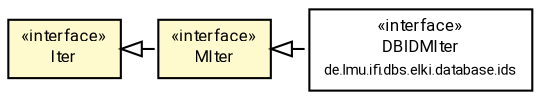 #!/usr/local/bin/dot
#
# Class diagram 
# Generated by UMLGraph version R5_7_2-60-g0e99a6 (http://www.spinellis.gr/umlgraph/)
#

digraph G {
	graph [fontnames="svg"]
	edge [fontname="Roboto",fontsize=7,labelfontname="Roboto",labelfontsize=7,color="black"];
	node [fontname="Roboto",fontcolor="black",fontsize=8,shape=plaintext,margin=0,width=0,height=0];
	nodesep=0.15;
	ranksep=0.25;
	rankdir=LR;
	// de.lmu.ifi.dbs.elki.database.ids.DBIDMIter
	c6657371 [label=<<table title="de.lmu.ifi.dbs.elki.database.ids.DBIDMIter" border="0" cellborder="1" cellspacing="0" cellpadding="2" href="../../../database/ids/DBIDMIter.html" target="_parent">
		<tr><td><table border="0" cellspacing="0" cellpadding="1">
		<tr><td align="center" balign="center"> &#171;interface&#187; </td></tr>
		<tr><td align="center" balign="center"> <font face="Roboto">DBIDMIter</font> </td></tr>
		<tr><td align="center" balign="center"> <font face="Roboto" point-size="7.0">de.lmu.ifi.dbs.elki.database.ids</font> </td></tr>
		</table></td></tr>
		</table>>, URL="../../../database/ids/DBIDMIter.html"];
	// de.lmu.ifi.dbs.elki.utilities.datastructures.iterator.Iter
	c6658128 [label=<<table title="de.lmu.ifi.dbs.elki.utilities.datastructures.iterator.Iter" border="0" cellborder="1" cellspacing="0" cellpadding="2" bgcolor="LemonChiffon" href="Iter.html" target="_parent">
		<tr><td><table border="0" cellspacing="0" cellpadding="1">
		<tr><td align="center" balign="center"> &#171;interface&#187; </td></tr>
		<tr><td align="center" balign="center"> <font face="Roboto">Iter</font> </td></tr>
		</table></td></tr>
		</table>>, URL="Iter.html"];
	// de.lmu.ifi.dbs.elki.utilities.datastructures.iterator.MIter
	c6658131 [label=<<table title="de.lmu.ifi.dbs.elki.utilities.datastructures.iterator.MIter" border="0" cellborder="1" cellspacing="0" cellpadding="2" bgcolor="lemonChiffon" href="MIter.html" target="_parent">
		<tr><td><table border="0" cellspacing="0" cellpadding="1">
		<tr><td align="center" balign="center"> &#171;interface&#187; </td></tr>
		<tr><td align="center" balign="center"> <font face="Roboto">MIter</font> </td></tr>
		</table></td></tr>
		</table>>, URL="MIter.html"];
	// de.lmu.ifi.dbs.elki.database.ids.DBIDMIter implements de.lmu.ifi.dbs.elki.utilities.datastructures.iterator.MIter
	c6658131 -> c6657371 [arrowtail=empty,style=dashed,dir=back,weight=9];
	// de.lmu.ifi.dbs.elki.utilities.datastructures.iterator.MIter implements de.lmu.ifi.dbs.elki.utilities.datastructures.iterator.Iter
	c6658128 -> c6658131 [arrowtail=empty,style=dashed,dir=back,weight=9];
}

